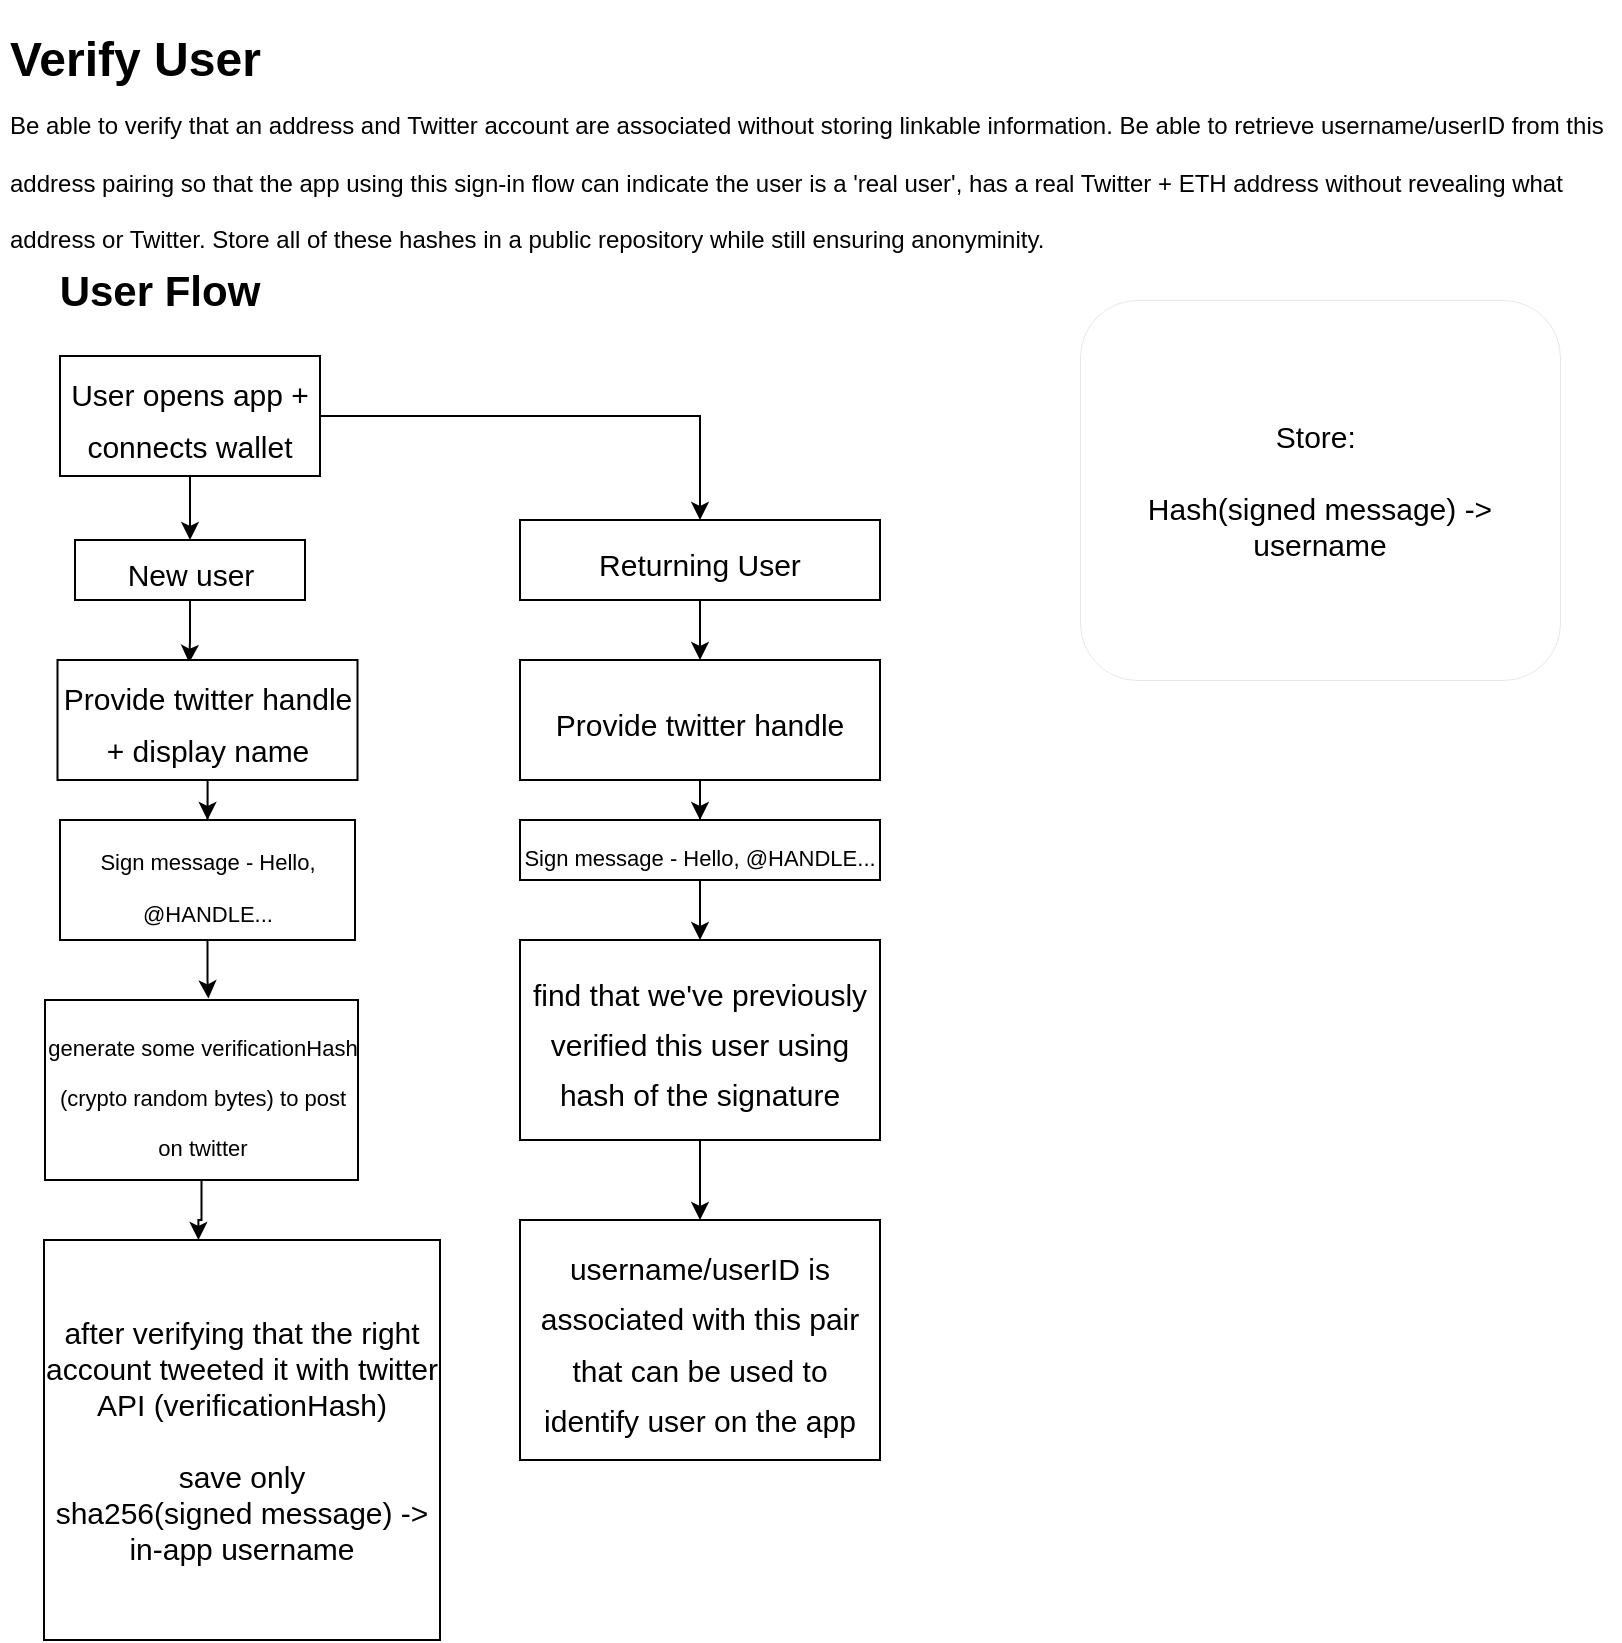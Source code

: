 <mxfile version="20.1.1" type="github">
  <diagram id="frotmppnRAkI8_DNOgKx" name="Page-1">
    <mxGraphModel dx="1223" dy="741" grid="1" gridSize="10" guides="1" tooltips="1" connect="1" arrows="1" fold="1" page="1" pageScale="1" pageWidth="850" pageHeight="1100" math="0" shadow="0">
      <root>
        <mxCell id="0" />
        <mxCell id="1" parent="0" />
        <mxCell id="CW7KyH0B0hUuFeBV_yyw-3" value="&lt;h1&gt;&lt;span style=&quot;background-color: initial;&quot;&gt;Verify User&lt;br&gt;&lt;/span&gt;&lt;span style=&quot;font-size: 12px; font-weight: 400;&quot;&gt;Be able to verify that an address and Twitter account are associated without storing linkable information. Be able to retrieve username/userID from this address pairing so that the app using this sign-in flow can indicate the user is a &#39;real user&#39;, has a real Twitter + ETH address without revealing what address or Twitter. Store all of these hashes in a public repository while still ensuring anonyminity.&lt;/span&gt;&lt;/h1&gt;" style="text;html=1;strokeColor=none;fillColor=none;spacing=5;spacingTop=-20;whiteSpace=wrap;overflow=hidden;rounded=0;" vertex="1" parent="1">
          <mxGeometry x="20" y="20" width="810" height="120" as="geometry" />
        </mxCell>
        <mxCell id="CW7KyH0B0hUuFeBV_yyw-6" value="&lt;b&gt;&lt;font style=&quot;font-size: 21px;&quot;&gt;User Flow&lt;/font&gt;&lt;/b&gt;" style="text;html=1;strokeColor=none;fillColor=none;align=center;verticalAlign=middle;whiteSpace=wrap;rounded=0;" vertex="1" parent="1">
          <mxGeometry x="20" y="140" width="160" height="30" as="geometry" />
        </mxCell>
        <mxCell id="CW7KyH0B0hUuFeBV_yyw-10" style="edgeStyle=orthogonalEdgeStyle;rounded=0;orthogonalLoop=1;jettySize=auto;html=1;exitX=0.5;exitY=1;exitDx=0;exitDy=0;fontSize=21;" edge="1" parent="1" source="CW7KyH0B0hUuFeBV_yyw-7" target="CW7KyH0B0hUuFeBV_yyw-8">
          <mxGeometry relative="1" as="geometry" />
        </mxCell>
        <mxCell id="CW7KyH0B0hUuFeBV_yyw-11" style="edgeStyle=orthogonalEdgeStyle;rounded=0;orthogonalLoop=1;jettySize=auto;html=1;fontSize=21;" edge="1" parent="1" source="CW7KyH0B0hUuFeBV_yyw-7" target="CW7KyH0B0hUuFeBV_yyw-9">
          <mxGeometry relative="1" as="geometry" />
        </mxCell>
        <mxCell id="CW7KyH0B0hUuFeBV_yyw-7" value="&lt;font style=&quot;font-size: 15px;&quot;&gt;User opens app + connects wallet&lt;/font&gt;" style="rounded=0;whiteSpace=wrap;html=1;fontSize=21;" vertex="1" parent="1">
          <mxGeometry x="50" y="188" width="130" height="60" as="geometry" />
        </mxCell>
        <mxCell id="CW7KyH0B0hUuFeBV_yyw-24" style="edgeStyle=orthogonalEdgeStyle;rounded=0;orthogonalLoop=1;jettySize=auto;html=1;entryX=0.439;entryY=0.023;entryDx=0;entryDy=0;entryPerimeter=0;fontSize=15;" edge="1" parent="1" source="CW7KyH0B0hUuFeBV_yyw-8" target="CW7KyH0B0hUuFeBV_yyw-13">
          <mxGeometry relative="1" as="geometry" />
        </mxCell>
        <mxCell id="CW7KyH0B0hUuFeBV_yyw-8" value="&lt;font style=&quot;font-size: 15px;&quot;&gt;New user&lt;/font&gt;" style="rounded=0;whiteSpace=wrap;html=1;fontSize=21;" vertex="1" parent="1">
          <mxGeometry x="57.5" y="280" width="115" height="30" as="geometry" />
        </mxCell>
        <mxCell id="CW7KyH0B0hUuFeBV_yyw-28" style="edgeStyle=orthogonalEdgeStyle;rounded=0;orthogonalLoop=1;jettySize=auto;html=1;exitX=0.5;exitY=1;exitDx=0;exitDy=0;entryX=0.5;entryY=0;entryDx=0;entryDy=0;fontSize=15;" edge="1" parent="1" source="CW7KyH0B0hUuFeBV_yyw-9" target="CW7KyH0B0hUuFeBV_yyw-17">
          <mxGeometry relative="1" as="geometry" />
        </mxCell>
        <mxCell id="CW7KyH0B0hUuFeBV_yyw-9" value="&lt;font style=&quot;font-size: 15px;&quot;&gt;Returning User&lt;/font&gt;" style="rounded=0;whiteSpace=wrap;html=1;fontSize=21;" vertex="1" parent="1">
          <mxGeometry x="280" y="270" width="180" height="40" as="geometry" />
        </mxCell>
        <mxCell id="CW7KyH0B0hUuFeBV_yyw-25" style="edgeStyle=orthogonalEdgeStyle;rounded=0;orthogonalLoop=1;jettySize=auto;html=1;entryX=0.5;entryY=0;entryDx=0;entryDy=0;fontSize=15;" edge="1" parent="1" source="CW7KyH0B0hUuFeBV_yyw-13" target="CW7KyH0B0hUuFeBV_yyw-14">
          <mxGeometry relative="1" as="geometry" />
        </mxCell>
        <mxCell id="CW7KyH0B0hUuFeBV_yyw-13" value="&lt;font style=&quot;font-size: 15px;&quot;&gt;Provide twitter handle + display name&lt;/font&gt;" style="rounded=0;whiteSpace=wrap;html=1;fontSize=21;" vertex="1" parent="1">
          <mxGeometry x="48.75" y="340" width="150" height="60" as="geometry" />
        </mxCell>
        <mxCell id="CW7KyH0B0hUuFeBV_yyw-26" style="edgeStyle=orthogonalEdgeStyle;rounded=0;orthogonalLoop=1;jettySize=auto;html=1;entryX=0.522;entryY=-0.009;entryDx=0;entryDy=0;entryPerimeter=0;fontSize=15;" edge="1" parent="1" source="CW7KyH0B0hUuFeBV_yyw-14" target="CW7KyH0B0hUuFeBV_yyw-22">
          <mxGeometry relative="1" as="geometry" />
        </mxCell>
        <mxCell id="CW7KyH0B0hUuFeBV_yyw-14" value="&lt;font style=&quot;font-size: 11px;&quot;&gt;Sign message - Hello, @HANDLE...&lt;/font&gt;" style="rounded=0;whiteSpace=wrap;html=1;fontSize=21;" vertex="1" parent="1">
          <mxGeometry x="50" y="420" width="147.5" height="60" as="geometry" />
        </mxCell>
        <mxCell id="CW7KyH0B0hUuFeBV_yyw-16" value="&lt;span style=&quot;font-size: 15px;&quot;&gt;after verifying that the right account tweeted it with twitter API (verificationHash)&lt;br&gt;&lt;br&gt;save only&lt;br&gt;sha256(signed message) -&amp;gt; in-app username&lt;br&gt;&lt;/span&gt;" style="rounded=0;whiteSpace=wrap;html=1;fontSize=11;" vertex="1" parent="1">
          <mxGeometry x="42" y="630" width="198" height="200" as="geometry" />
        </mxCell>
        <mxCell id="CW7KyH0B0hUuFeBV_yyw-29" style="edgeStyle=orthogonalEdgeStyle;rounded=0;orthogonalLoop=1;jettySize=auto;html=1;entryX=0.5;entryY=0;entryDx=0;entryDy=0;fontSize=15;" edge="1" parent="1" source="CW7KyH0B0hUuFeBV_yyw-17" target="CW7KyH0B0hUuFeBV_yyw-21">
          <mxGeometry relative="1" as="geometry" />
        </mxCell>
        <mxCell id="CW7KyH0B0hUuFeBV_yyw-17" value="&lt;font style=&quot;font-size: 15px;&quot;&gt;Provide twitter handle&lt;/font&gt;" style="rounded=0;whiteSpace=wrap;html=1;fontSize=21;" vertex="1" parent="1">
          <mxGeometry x="280" y="340" width="180" height="60" as="geometry" />
        </mxCell>
        <mxCell id="CW7KyH0B0hUuFeBV_yyw-31" style="edgeStyle=orthogonalEdgeStyle;rounded=0;orthogonalLoop=1;jettySize=auto;html=1;entryX=0.5;entryY=0;entryDx=0;entryDy=0;fontSize=15;" edge="1" parent="1" source="CW7KyH0B0hUuFeBV_yyw-18" target="CW7KyH0B0hUuFeBV_yyw-19">
          <mxGeometry relative="1" as="geometry" />
        </mxCell>
        <mxCell id="CW7KyH0B0hUuFeBV_yyw-18" value="&lt;font style=&quot;font-size: 15px;&quot;&gt;find that we&#39;ve previously verified this user using hash of the signature&lt;/font&gt;" style="rounded=0;whiteSpace=wrap;html=1;fontSize=21;" vertex="1" parent="1">
          <mxGeometry x="280" y="480" width="180" height="100" as="geometry" />
        </mxCell>
        <mxCell id="CW7KyH0B0hUuFeBV_yyw-19" value="&lt;font style=&quot;font-size: 15px;&quot;&gt;username/userID is associated with this pair that can be used to identify user on the app&lt;/font&gt;" style="rounded=0;whiteSpace=wrap;html=1;fontSize=21;" vertex="1" parent="1">
          <mxGeometry x="280" y="620" width="180" height="120" as="geometry" />
        </mxCell>
        <mxCell id="CW7KyH0B0hUuFeBV_yyw-20" value="Store:&amp;nbsp;&lt;br&gt;&lt;br&gt;Hash(signed message) -&amp;gt; username" style="rounded=1;whiteSpace=wrap;html=1;fontSize=15;strokeWidth=0;" vertex="1" parent="1">
          <mxGeometry x="560" y="160" width="240" height="190" as="geometry" />
        </mxCell>
        <mxCell id="CW7KyH0B0hUuFeBV_yyw-30" style="edgeStyle=orthogonalEdgeStyle;rounded=0;orthogonalLoop=1;jettySize=auto;html=1;entryX=0.5;entryY=0;entryDx=0;entryDy=0;fontSize=15;" edge="1" parent="1" source="CW7KyH0B0hUuFeBV_yyw-21" target="CW7KyH0B0hUuFeBV_yyw-18">
          <mxGeometry relative="1" as="geometry" />
        </mxCell>
        <mxCell id="CW7KyH0B0hUuFeBV_yyw-21" value="&lt;span style=&quot;font-size: 11px;&quot;&gt;Sign message - Hello, @HANDLE...&lt;/span&gt;" style="rounded=0;whiteSpace=wrap;html=1;fontSize=21;" vertex="1" parent="1">
          <mxGeometry x="280" y="420" width="180" height="30" as="geometry" />
        </mxCell>
        <mxCell id="CW7KyH0B0hUuFeBV_yyw-27" style="edgeStyle=orthogonalEdgeStyle;rounded=0;orthogonalLoop=1;jettySize=auto;html=1;entryX=0.39;entryY=0;entryDx=0;entryDy=0;entryPerimeter=0;fontSize=15;" edge="1" parent="1" source="CW7KyH0B0hUuFeBV_yyw-22" target="CW7KyH0B0hUuFeBV_yyw-16">
          <mxGeometry relative="1" as="geometry" />
        </mxCell>
        <mxCell id="CW7KyH0B0hUuFeBV_yyw-22" value="&lt;font style=&quot;font-size: 11px;&quot;&gt;generate some verificationHash (crypto random bytes) to post on twitter&lt;/font&gt;" style="rounded=0;whiteSpace=wrap;html=1;fontSize=21;" vertex="1" parent="1">
          <mxGeometry x="42.5" y="510" width="156.5" height="90" as="geometry" />
        </mxCell>
      </root>
    </mxGraphModel>
  </diagram>
</mxfile>
